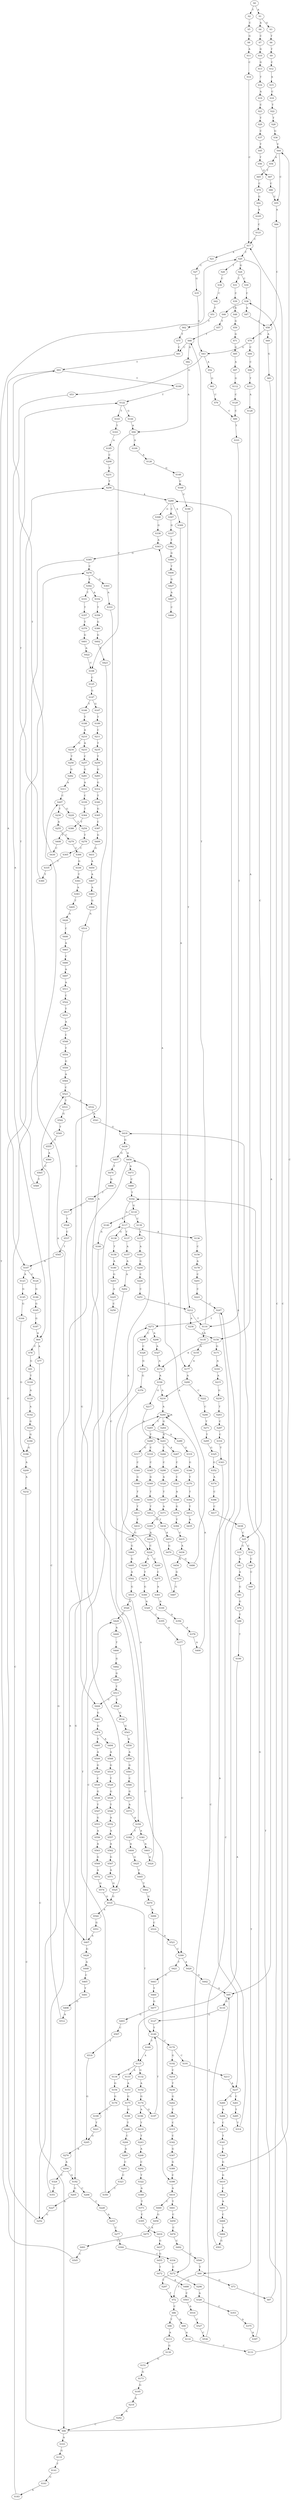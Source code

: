 strict digraph  {
	S0 -> S1 [ label = A ];
	S0 -> S2 [ label = T ];
	S1 -> S3 [ label = G ];
	S1 -> S4 [ label = A ];
	S2 -> S5 [ label = C ];
	S3 -> S6 [ label = T ];
	S4 -> S7 [ label = C ];
	S5 -> S8 [ label = G ];
	S6 -> S9 [ label = T ];
	S7 -> S10 [ label = G ];
	S8 -> S11 [ label = A ];
	S9 -> S12 [ label = C ];
	S10 -> S13 [ label = G ];
	S11 -> S14 [ label = C ];
	S12 -> S15 [ label = A ];
	S13 -> S16 [ label = T ];
	S14 -> S17 [ label = C ];
	S15 -> S18 [ label = C ];
	S16 -> S19 [ label = A ];
	S17 -> S20 [ label = T ];
	S17 -> S21 [ label = A ];
	S18 -> S22 [ label = T ];
	S19 -> S23 [ label = C ];
	S20 -> S24 [ label = G ];
	S20 -> S25 [ label = C ];
	S20 -> S26 [ label = T ];
	S21 -> S27 [ label = C ];
	S22 -> S28 [ label = T ];
	S23 -> S29 [ label = T ];
	S24 -> S30 [ label = C ];
	S24 -> S31 [ label = T ];
	S25 -> S32 [ label = C ];
	S25 -> S33 [ label = G ];
	S26 -> S34 [ label = C ];
	S27 -> S35 [ label = G ];
	S28 -> S36 [ label = G ];
	S29 -> S37 [ label = C ];
	S30 -> S38 [ label = C ];
	S31 -> S39 [ label = C ];
	S32 -> S40 [ label = C ];
	S33 -> S41 [ label = A ];
	S34 -> S42 [ label = C ];
	S35 -> S43 [ label = G ];
	S36 -> S44 [ label = C ];
	S37 -> S45 [ label = T ];
	S38 -> S46 [ label = T ];
	S38 -> S47 [ label = A ];
	S39 -> S48 [ label = A ];
	S40 -> S49 [ label = C ];
	S41 -> S50 [ label = A ];
	S42 -> S51 [ label = T ];
	S43 -> S52 [ label = A ];
	S43 -> S53 [ label = G ];
	S44 -> S54 [ label = A ];
	S44 -> S55 [ label = C ];
	S45 -> S56 [ label = T ];
	S46 -> S57 [ label = T ];
	S47 -> S58 [ label = C ];
	S48 -> S59 [ label = G ];
	S49 -> S60 [ label = T ];
	S50 -> S61 [ label = G ];
	S51 -> S62 [ label = T ];
	S52 -> S63 [ label = G ];
	S53 -> S64 [ label = A ];
	S54 -> S65 [ label = T ];
	S55 -> S66 [ label = A ];
	S56 -> S67 [ label = G ];
	S57 -> S68 [ label = T ];
	S58 -> S69 [ label = A ];
	S58 -> S70 [ label = G ];
	S59 -> S71 [ label = G ];
	S60 -> S72 [ label = T ];
	S60 -> S73 [ label = G ];
	S61 -> S74 [ label = G ];
	S62 -> S75 [ label = T ];
	S63 -> S76 [ label = C ];
	S64 -> S77 [ label = A ];
	S64 -> S78 [ label = C ];
	S65 -> S79 [ label = C ];
	S66 -> S58 [ label = C ];
	S67 -> S80 [ label = C ];
	S68 -> S81 [ label = C ];
	S68 -> S82 [ label = G ];
	S69 -> S83 [ label = G ];
	S70 -> S43 [ label = G ];
	S70 -> S84 [ label = C ];
	S71 -> S85 [ label = G ];
	S72 -> S86 [ label = C ];
	S73 -> S87 [ label = C ];
	S74 -> S88 [ label = T ];
	S75 -> S81 [ label = C ];
	S76 -> S89 [ label = C ];
	S77 -> S90 [ label = C ];
	S78 -> S91 [ label = G ];
	S79 -> S92 [ label = G ];
	S80 -> S55 [ label = C ];
	S81 -> S93 [ label = T ];
	S82 -> S94 [ label = A ];
	S83 -> S95 [ label = A ];
	S84 -> S96 [ label = C ];
	S85 -> S97 [ label = A ];
	S86 -> S98 [ label = T ];
	S86 -> S99 [ label = G ];
	S87 -> S38 [ label = C ];
	S88 -> S100 [ label = T ];
	S89 -> S101 [ label = T ];
	S90 -> S102 [ label = T ];
	S90 -> S103 [ label = A ];
	S91 -> S104 [ label = T ];
	S92 -> S105 [ label = A ];
	S93 -> S106 [ label = T ];
	S93 -> S107 [ label = A ];
	S94 -> S108 [ label = C ];
	S94 -> S109 [ label = A ];
	S95 -> S110 [ label = G ];
	S96 -> S111 [ label = T ];
	S97 -> S112 [ label = G ];
	S98 -> S113 [ label = A ];
	S99 -> S114 [ label = A ];
	S100 -> S115 [ label = A ];
	S101 -> S116 [ label = T ];
	S102 -> S117 [ label = A ];
	S102 -> S118 [ label = G ];
	S103 -> S119 [ label = G ];
	S104 -> S120 [ label = A ];
	S105 -> S121 [ label = C ];
	S106 -> S122 [ label = T ];
	S107 -> S123 [ label = A ];
	S107 -> S124 [ label = C ];
	S108 -> S125 [ label = C ];
	S109 -> S126 [ label = A ];
	S110 -> S127 [ label = G ];
	S111 -> S128 [ label = A ];
	S112 -> S129 [ label = C ];
	S113 -> S130 [ label = G ];
	S114 -> S131 [ label = C ];
	S115 -> S132 [ label = G ];
	S115 -> S133 [ label = A ];
	S115 -> S134 [ label = T ];
	S116 -> S68 [ label = T ];
	S116 -> S135 [ label = A ];
	S117 -> S136 [ label = A ];
	S117 -> S137 [ label = T ];
	S117 -> S138 [ label = G ];
	S118 -> S139 [ label = C ];
	S118 -> S140 [ label = A ];
	S119 -> S141 [ label = T ];
	S120 -> S142 [ label = A ];
	S121 -> S17 [ label = C ];
	S122 -> S143 [ label = T ];
	S122 -> S144 [ label = G ];
	S123 -> S145 [ label = G ];
	S124 -> S146 [ label = G ];
	S125 -> S147 [ label = G ];
	S126 -> S148 [ label = G ];
	S127 -> S149 [ label = T ];
	S128 -> S150 [ label = A ];
	S129 -> S89 [ label = C ];
	S130 -> S151 [ label = G ];
	S131 -> S17 [ label = C ];
	S132 -> S152 [ label = A ];
	S133 -> S153 [ label = A ];
	S134 -> S154 [ label = G ];
	S135 -> S155 [ label = A ];
	S136 -> S156 [ label = C ];
	S137 -> S157 [ label = A ];
	S138 -> S158 [ label = T ];
	S139 -> S159 [ label = A ];
	S140 -> S160 [ label = A ];
	S141 -> S161 [ label = G ];
	S142 -> S162 [ label = G ];
	S143 -> S163 [ label = T ];
	S144 -> S94 [ label = A ];
	S145 -> S164 [ label = G ];
	S146 -> S165 [ label = G ];
	S147 -> S166 [ label = T ];
	S147 -> S167 [ label = G ];
	S148 -> S168 [ label = C ];
	S149 -> S169 [ label = T ];
	S149 -> S170 [ label = C ];
	S150 -> S171 [ label = G ];
	S150 -> S172 [ label = A ];
	S151 -> S173 [ label = G ];
	S152 -> S174 [ label = G ];
	S153 -> S175 [ label = G ];
	S154 -> S176 [ label = G ];
	S155 -> S177 [ label = A ];
	S156 -> S178 [ label = A ];
	S157 -> S179 [ label = A ];
	S158 -> S180 [ label = A ];
	S159 -> S181 [ label = A ];
	S160 -> S182 [ label = G ];
	S161 -> S183 [ label = A ];
	S162 -> S184 [ label = G ];
	S163 -> S185 [ label = A ];
	S164 -> S186 [ label = G ];
	S165 -> S187 [ label = G ];
	S166 -> S188 [ label = T ];
	S167 -> S189 [ label = T ];
	S168 -> S190 [ label = C ];
	S169 -> S115 [ label = A ];
	S170 -> S191 [ label = C ];
	S170 -> S192 [ label = G ];
	S171 -> S193 [ label = A ];
	S172 -> S194 [ label = A ];
	S173 -> S195 [ label = G ];
	S174 -> S196 [ label = A ];
	S174 -> S197 [ label = G ];
	S175 -> S198 [ label = G ];
	S176 -> S199 [ label = C ];
	S177 -> S200 [ label = A ];
	S178 -> S201 [ label = C ];
	S179 -> S202 [ label = A ];
	S180 -> S203 [ label = G ];
	S181 -> S204 [ label = G ];
	S182 -> S205 [ label = G ];
	S182 -> S206 [ label = C ];
	S183 -> S207 [ label = C ];
	S184 -> S186 [ label = G ];
	S185 -> S208 [ label = C ];
	S186 -> S209 [ label = A ];
	S187 -> S64 [ label = A ];
	S188 -> S210 [ label = A ];
	S189 -> S211 [ label = C ];
	S190 -> S212 [ label = T ];
	S191 -> S213 [ label = T ];
	S192 -> S214 [ label = C ];
	S193 -> S215 [ label = A ];
	S194 -> S216 [ label = A ];
	S194 -> S217 [ label = G ];
	S195 -> S218 [ label = A ];
	S196 -> S219 [ label = T ];
	S197 -> S149 [ label = T ];
	S198 -> S220 [ label = T ];
	S199 -> S221 [ label = T ];
	S200 -> S216 [ label = A ];
	S200 -> S222 [ label = C ];
	S201 -> S223 [ label = C ];
	S202 -> S224 [ label = C ];
	S203 -> S225 [ label = A ];
	S204 -> S226 [ label = C ];
	S205 -> S227 [ label = A ];
	S206 -> S228 [ label = C ];
	S207 -> S229 [ label = G ];
	S207 -> S230 [ label = T ];
	S208 -> S231 [ label = T ];
	S209 -> S232 [ label = A ];
	S210 -> S233 [ label = A ];
	S210 -> S234 [ label = G ];
	S211 -> S235 [ label = T ];
	S212 -> S236 [ label = A ];
	S212 -> S116 [ label = T ];
	S213 -> S237 [ label = A ];
	S214 -> S238 [ label = T ];
	S215 -> S239 [ label = G ];
	S216 -> S240 [ label = A ];
	S217 -> S241 [ label = A ];
	S218 -> S242 [ label = A ];
	S219 -> S243 [ label = T ];
	S220 -> S244 [ label = C ];
	S221 -> S245 [ label = G ];
	S222 -> S246 [ label = C ];
	S223 -> S247 [ label = C ];
	S224 -> S248 [ label = A ];
	S224 -> S249 [ label = C ];
	S225 -> S250 [ label = C ];
	S226 -> S251 [ label = C ];
	S227 -> S252 [ label = G ];
	S228 -> S253 [ label = A ];
	S229 -> S254 [ label = T ];
	S230 -> S255 [ label = A ];
	S231 -> S256 [ label = T ];
	S232 -> S90 [ label = C ];
	S233 -> S257 [ label = C ];
	S234 -> S258 [ label = T ];
	S235 -> S259 [ label = T ];
	S236 -> S150 [ label = A ];
	S237 -> S260 [ label = G ];
	S237 -> S261 [ label = C ];
	S238 -> S262 [ label = G ];
	S239 -> S263 [ label = T ];
	S240 -> S264 [ label = G ];
	S240 -> S265 [ label = T ];
	S240 -> S240 [ label = A ];
	S241 -> S266 [ label = T ];
	S241 -> S267 [ label = A ];
	S242 -> S90 [ label = C ];
	S243 -> S268 [ label = A ];
	S244 -> S269 [ label = A ];
	S245 -> S270 [ label = A ];
	S246 -> S271 [ label = T ];
	S247 -> S272 [ label = C ];
	S247 -> S273 [ label = T ];
	S248 -> S274 [ label = T ];
	S249 -> S275 [ label = C ];
	S251 -> S212 [ label = T ];
	S252 -> S276 [ label = C ];
	S253 -> S277 [ label = C ];
	S254 -> S278 [ label = T ];
	S255 -> S279 [ label = C ];
	S256 -> S280 [ label = A ];
	S257 -> S281 [ label = G ];
	S258 -> S282 [ label = G ];
	S259 -> S283 [ label = G ];
	S260 -> S284 [ label = A ];
	S261 -> S285 [ label = T ];
	S262 -> S286 [ label = T ];
	S263 -> S287 [ label = C ];
	S264 -> S241 [ label = A ];
	S265 -> S288 [ label = T ];
	S265 -> S289 [ label = A ];
	S266 -> S290 [ label = C ];
	S267 -> S291 [ label = C ];
	S268 -> S292 [ label = C ];
	S269 -> S293 [ label = C ];
	S270 -> S294 [ label = A ];
	S271 -> S295 [ label = T ];
	S272 -> S296 [ label = G ];
	S272 -> S297 [ label = T ];
	S273 -> S298 [ label = A ];
	S273 -> S299 [ label = C ];
	S274 -> S300 [ label = G ];
	S275 -> S301 [ label = A ];
	S276 -> S302 [ label = T ];
	S276 -> S303 [ label = G ];
	S277 -> S304 [ label = C ];
	S278 -> S305 [ label = C ];
	S279 -> S306 [ label = C ];
	S280 -> S307 [ label = C ];
	S280 -> S308 [ label = G ];
	S280 -> S309 [ label = A ];
	S281 -> S310 [ label = A ];
	S282 -> S311 [ label = A ];
	S283 -> S312 [ label = G ];
	S284 -> S313 [ label = C ];
	S285 -> S314 [ label = T ];
	S286 -> S315 [ label = C ];
	S287 -> S316 [ label = C ];
	S288 -> S317 [ label = G ];
	S288 -> S318 [ label = C ];
	S289 -> S319 [ label = G ];
	S290 -> S320 [ label = A ];
	S291 -> S321 [ label = C ];
	S292 -> S322 [ label = T ];
	S293 -> S323 [ label = C ];
	S294 -> S324 [ label = C ];
	S294 -> S182 [ label = G ];
	S295 -> S325 [ label = G ];
	S296 -> S326 [ label = A ];
	S297 -> S72 [ label = T ];
	S298 -> S327 [ label = A ];
	S299 -> S328 [ label = C ];
	S300 -> S329 [ label = A ];
	S301 -> S330 [ label = A ];
	S302 -> S331 [ label = T ];
	S302 -> S332 [ label = A ];
	S303 -> S333 [ label = A ];
	S304 -> S334 [ label = C ];
	S305 -> S335 [ label = T ];
	S306 -> S336 [ label = G ];
	S307 -> S337 [ label = G ];
	S308 -> S338 [ label = G ];
	S309 -> S177 [ label = A ];
	S310 -> S339 [ label = C ];
	S311 -> S207 [ label = C ];
	S312 -> S340 [ label = T ];
	S313 -> S341 [ label = T ];
	S314 -> S280 [ label = A ];
	S315 -> S342 [ label = C ];
	S316 -> S343 [ label = T ];
	S317 -> S344 [ label = C ];
	S318 -> S345 [ label = C ];
	S319 -> S346 [ label = G ];
	S320 -> S347 [ label = T ];
	S321 -> S348 [ label = A ];
	S322 -> S349 [ label = A ];
	S323 -> S350 [ label = C ];
	S324 -> S351 [ label = T ];
	S325 -> S352 [ label = G ];
	S326 -> S353 [ label = C ];
	S327 -> S172 [ label = A ];
	S328 -> S354 [ label = G ];
	S329 -> S355 [ label = C ];
	S330 -> S356 [ label = A ];
	S331 -> S357 [ label = T ];
	S332 -> S358 [ label = T ];
	S333 -> S359 [ label = A ];
	S334 -> S272 [ label = C ];
	S335 -> S360 [ label = T ];
	S336 -> S361 [ label = T ];
	S337 -> S362 [ label = T ];
	S338 -> S363 [ label = A ];
	S339 -> S364 [ label = T ];
	S340 -> S365 [ label = G ];
	S341 -> S366 [ label = T ];
	S342 -> S367 [ label = G ];
	S343 -> S237 [ label = A ];
	S344 -> S368 [ label = G ];
	S345 -> S369 [ label = G ];
	S346 -> S370 [ label = T ];
	S347 -> S371 [ label = A ];
	S348 -> S372 [ label = G ];
	S349 -> S373 [ label = T ];
	S350 -> S273 [ label = T ];
	S351 -> S117 [ label = A ];
	S352 -> S374 [ label = A ];
	S353 -> S375 [ label = A ];
	S354 -> S376 [ label = G ];
	S355 -> S377 [ label = A ];
	S356 -> S378 [ label = A ];
	S357 -> S379 [ label = T ];
	S358 -> S380 [ label = G ];
	S359 -> S381 [ label = A ];
	S359 -> S382 [ label = T ];
	S360 -> S122 [ label = T ];
	S361 -> S383 [ label = A ];
	S362 -> S384 [ label = G ];
	S363 -> S385 [ label = G ];
	S364 -> S386 [ label = T ];
	S365 -> S387 [ label = C ];
	S366 -> S388 [ label = G ];
	S367 -> S389 [ label = G ];
	S368 -> S390 [ label = T ];
	S369 -> S391 [ label = T ];
	S370 -> S392 [ label = T ];
	S371 -> S393 [ label = A ];
	S372 -> S394 [ label = T ];
	S373 -> S395 [ label = C ];
	S374 -> S396 [ label = C ];
	S375 -> S397 [ label = A ];
	S376 -> S398 [ label = C ];
	S377 -> S399 [ label = C ];
	S378 -> S400 [ label = A ];
	S379 -> S401 [ label = G ];
	S380 -> S402 [ label = G ];
	S381 -> S403 [ label = A ];
	S382 -> S404 [ label = A ];
	S383 -> S405 [ label = T ];
	S384 -> S406 [ label = T ];
	S385 -> S276 [ label = C ];
	S385 -> S407 [ label = A ];
	S386 -> S408 [ label = T ];
	S387 -> S409 [ label = G ];
	S388 -> S44 [ label = C ];
	S388 -> S410 [ label = G ];
	S389 -> S398 [ label = C ];
	S390 -> S411 [ label = T ];
	S391 -> S412 [ label = T ];
	S392 -> S413 [ label = T ];
	S393 -> S414 [ label = A ];
	S394 -> S415 [ label = C ];
	S395 -> S416 [ label = T ];
	S396 -> S417 [ label = C ];
	S397 -> S418 [ label = G ];
	S398 -> S419 [ label = A ];
	S399 -> S420 [ label = A ];
	S399 -> S421 [ label = T ];
	S400 -> S240 [ label = A ];
	S401 -> S422 [ label = A ];
	S402 -> S423 [ label = T ];
	S403 -> S424 [ label = A ];
	S404 -> S425 [ label = G ];
	S405 -> S426 [ label = A ];
	S406 -> S427 [ label = G ];
	S407 -> S428 [ label = G ];
	S407 -> S429 [ label = C ];
	S408 -> S430 [ label = C ];
	S409 -> S431 [ label = G ];
	S410 -> S432 [ label = C ];
	S411 -> S433 [ label = T ];
	S412 -> S434 [ label = T ];
	S413 -> S435 [ label = A ];
	S414 -> S224 [ label = C ];
	S415 -> S436 [ label = A ];
	S416 -> S437 [ label = G ];
	S417 -> S438 [ label = T ];
	S418 -> S439 [ label = G ];
	S419 -> S440 [ label = C ];
	S419 -> S441 [ label = T ];
	S420 -> S442 [ label = G ];
	S421 -> S443 [ label = C ];
	S422 -> S108 [ label = C ];
	S423 -> S444 [ label = C ];
	S424 -> S240 [ label = A ];
	S425 -> S445 [ label = T ];
	S426 -> S446 [ label = C ];
	S427 -> S447 [ label = A ];
	S428 -> S448 [ label = A ];
	S429 -> S449 [ label = A ];
	S430 -> S93 [ label = T ];
	S431 -> S450 [ label = A ];
	S432 -> S451 [ label = A ];
	S433 -> S452 [ label = G ];
	S434 -> S453 [ label = A ];
	S436 -> S454 [ label = A ];
	S437 -> S455 [ label = G ];
	S438 -> S25 [ label = C ];
	S439 -> S456 [ label = A ];
	S439 -> S457 [ label = G ];
	S440 -> S458 [ label = G ];
	S441 -> S459 [ label = C ];
	S442 -> S95 [ label = A ];
	S443 -> S460 [ label = T ];
	S444 -> S461 [ label = G ];
	S445 -> S462 [ label = T ];
	S446 -> S463 [ label = A ];
	S447 -> S464 [ label = C ];
	S448 -> S465 [ label = C ];
	S449 -> S466 [ label = T ];
	S450 -> S467 [ label = A ];
	S451 -> S468 [ label = C ];
	S452 -> S469 [ label = G ];
	S453 -> S470 [ label = G ];
	S454 -> S471 [ label = G ];
	S455 -> S472 [ label = T ];
	S456 -> S252 [ label = G ];
	S456 -> S473 [ label = A ];
	S457 -> S474 [ label = T ];
	S458 -> S475 [ label = A ];
	S459 -> S476 [ label = C ];
	S460 -> S477 [ label = G ];
	S461 -> S478 [ label = G ];
	S462 -> S479 [ label = G ];
	S463 -> S480 [ label = C ];
	S465 -> S481 [ label = T ];
	S466 -> S482 [ label = G ];
	S467 -> S483 [ label = A ];
	S468 -> S484 [ label = A ];
	S469 -> S485 [ label = G ];
	S470 -> S486 [ label = G ];
	S471 -> S487 [ label = G ];
	S472 -> S488 [ label = A ];
	S473 -> S489 [ label = C ];
	S474 -> S490 [ label = G ];
	S475 -> S491 [ label = C ];
	S476 -> S492 [ label = C ];
	S477 -> S493 [ label = G ];
	S478 -> S494 [ label = A ];
	S478 -> S495 [ label = T ];
	S479 -> S496 [ label = A ];
	S480 -> S497 [ label = A ];
	S481 -> S498 [ label = G ];
	S482 -> S499 [ label = G ];
	S483 -> S500 [ label = G ];
	S484 -> S501 [ label = G ];
	S485 -> S502 [ label = A ];
	S486 -> S363 [ label = A ];
	S487 -> S456 [ label = A ];
	S488 -> S503 [ label = C ];
	S489 -> S102 [ label = T ];
	S490 -> S504 [ label = T ];
	S491 -> S505 [ label = C ];
	S492 -> S506 [ label = C ];
	S493 -> S507 [ label = C ];
	S494 -> S508 [ label = A ];
	S495 -> S509 [ label = A ];
	S496 -> S510 [ label = C ];
	S497 -> S511 [ label = A ];
	S498 -> S512 [ label = A ];
	S499 -> S513 [ label = T ];
	S500 -> S514 [ label = A ];
	S501 -> S95 [ label = A ];
	S502 -> S515 [ label = G ];
	S503 -> S516 [ label = A ];
	S504 -> S517 [ label = T ];
	S505 -> S20 [ label = T ];
	S506 -> S60 [ label = T ];
	S507 -> S518 [ label = T ];
	S508 -> S519 [ label = G ];
	S509 -> S520 [ label = G ];
	S510 -> S521 [ label = A ];
	S511 -> S522 [ label = C ];
	S512 -> S523 [ label = C ];
	S513 -> S524 [ label = T ];
	S513 -> S444 [ label = C ];
	S514 -> S525 [ label = G ];
	S515 -> S526 [ label = A ];
	S516 -> S527 [ label = C ];
	S517 -> S528 [ label = T ];
	S518 -> S245 [ label = G ];
	S519 -> S529 [ label = T ];
	S520 -> S530 [ label = C ];
	S521 -> S399 [ label = C ];
	S522 -> S531 [ label = T ];
	S523 -> S532 [ label = A ];
	S523 -> S533 [ label = T ];
	S524 -> S534 [ label = G ];
	S525 -> S535 [ label = G ];
	S526 -> S429 [ label = C ];
	S527 -> S536 [ label = C ];
	S528 -> S537 [ label = C ];
	S529 -> S538 [ label = G ];
	S530 -> S539 [ label = G ];
	S531 -> S540 [ label = A ];
	S532 -> S541 [ label = A ];
	S533 -> S542 [ label = G ];
	S534 -> S543 [ label = G ];
	S535 -> S544 [ label = A ];
	S535 -> S149 [ label = T ];
	S536 -> S247 [ label = C ];
	S537 -> S545 [ label = T ];
	S538 -> S546 [ label = T ];
	S539 -> S547 [ label = T ];
	S540 -> S548 [ label = C ];
	S541 -> S418 [ label = G ];
	S542 -> S549 [ label = T ];
	S543 -> S550 [ label = A ];
	S544 -> S551 [ label = G ];
	S545 -> S107 [ label = A ];
	S546 -> S552 [ label = A ];
	S547 -> S553 [ label = G ];
	S548 -> S554 [ label = T ];
	S549 -> S555 [ label = T ];
	S550 -> S556 [ label = A ];
	S551 -> S407 [ label = A ];
	S552 -> S557 [ label = A ];
	S553 -> S558 [ label = A ];
	S554 -> S559 [ label = G ];
	S555 -> S560 [ label = A ];
	S556 -> S561 [ label = G ];
	S557 -> S562 [ label = A ];
	S558 -> S563 [ label = A ];
	S559 -> S564 [ label = A ];
	S560 -> S565 [ label = C ];
	S561 -> S566 [ label = C ];
	S562 -> S567 [ label = G ];
	S563 -> S568 [ label = G ];
	S564 -> S523 [ label = C ];
	S565 -> S569 [ label = T ];
	S566 -> S570 [ label = G ];
	S567 -> S571 [ label = A ];
	S568 -> S572 [ label = A ];
	S569 -> S256 [ label = T ];
	S570 -> S573 [ label = A ];
	S571 -> S525 [ label = G ];
	S572 -> S574 [ label = G ];
	S573 -> S359 [ label = A ];
	S574 -> S535 [ label = G ];
}
